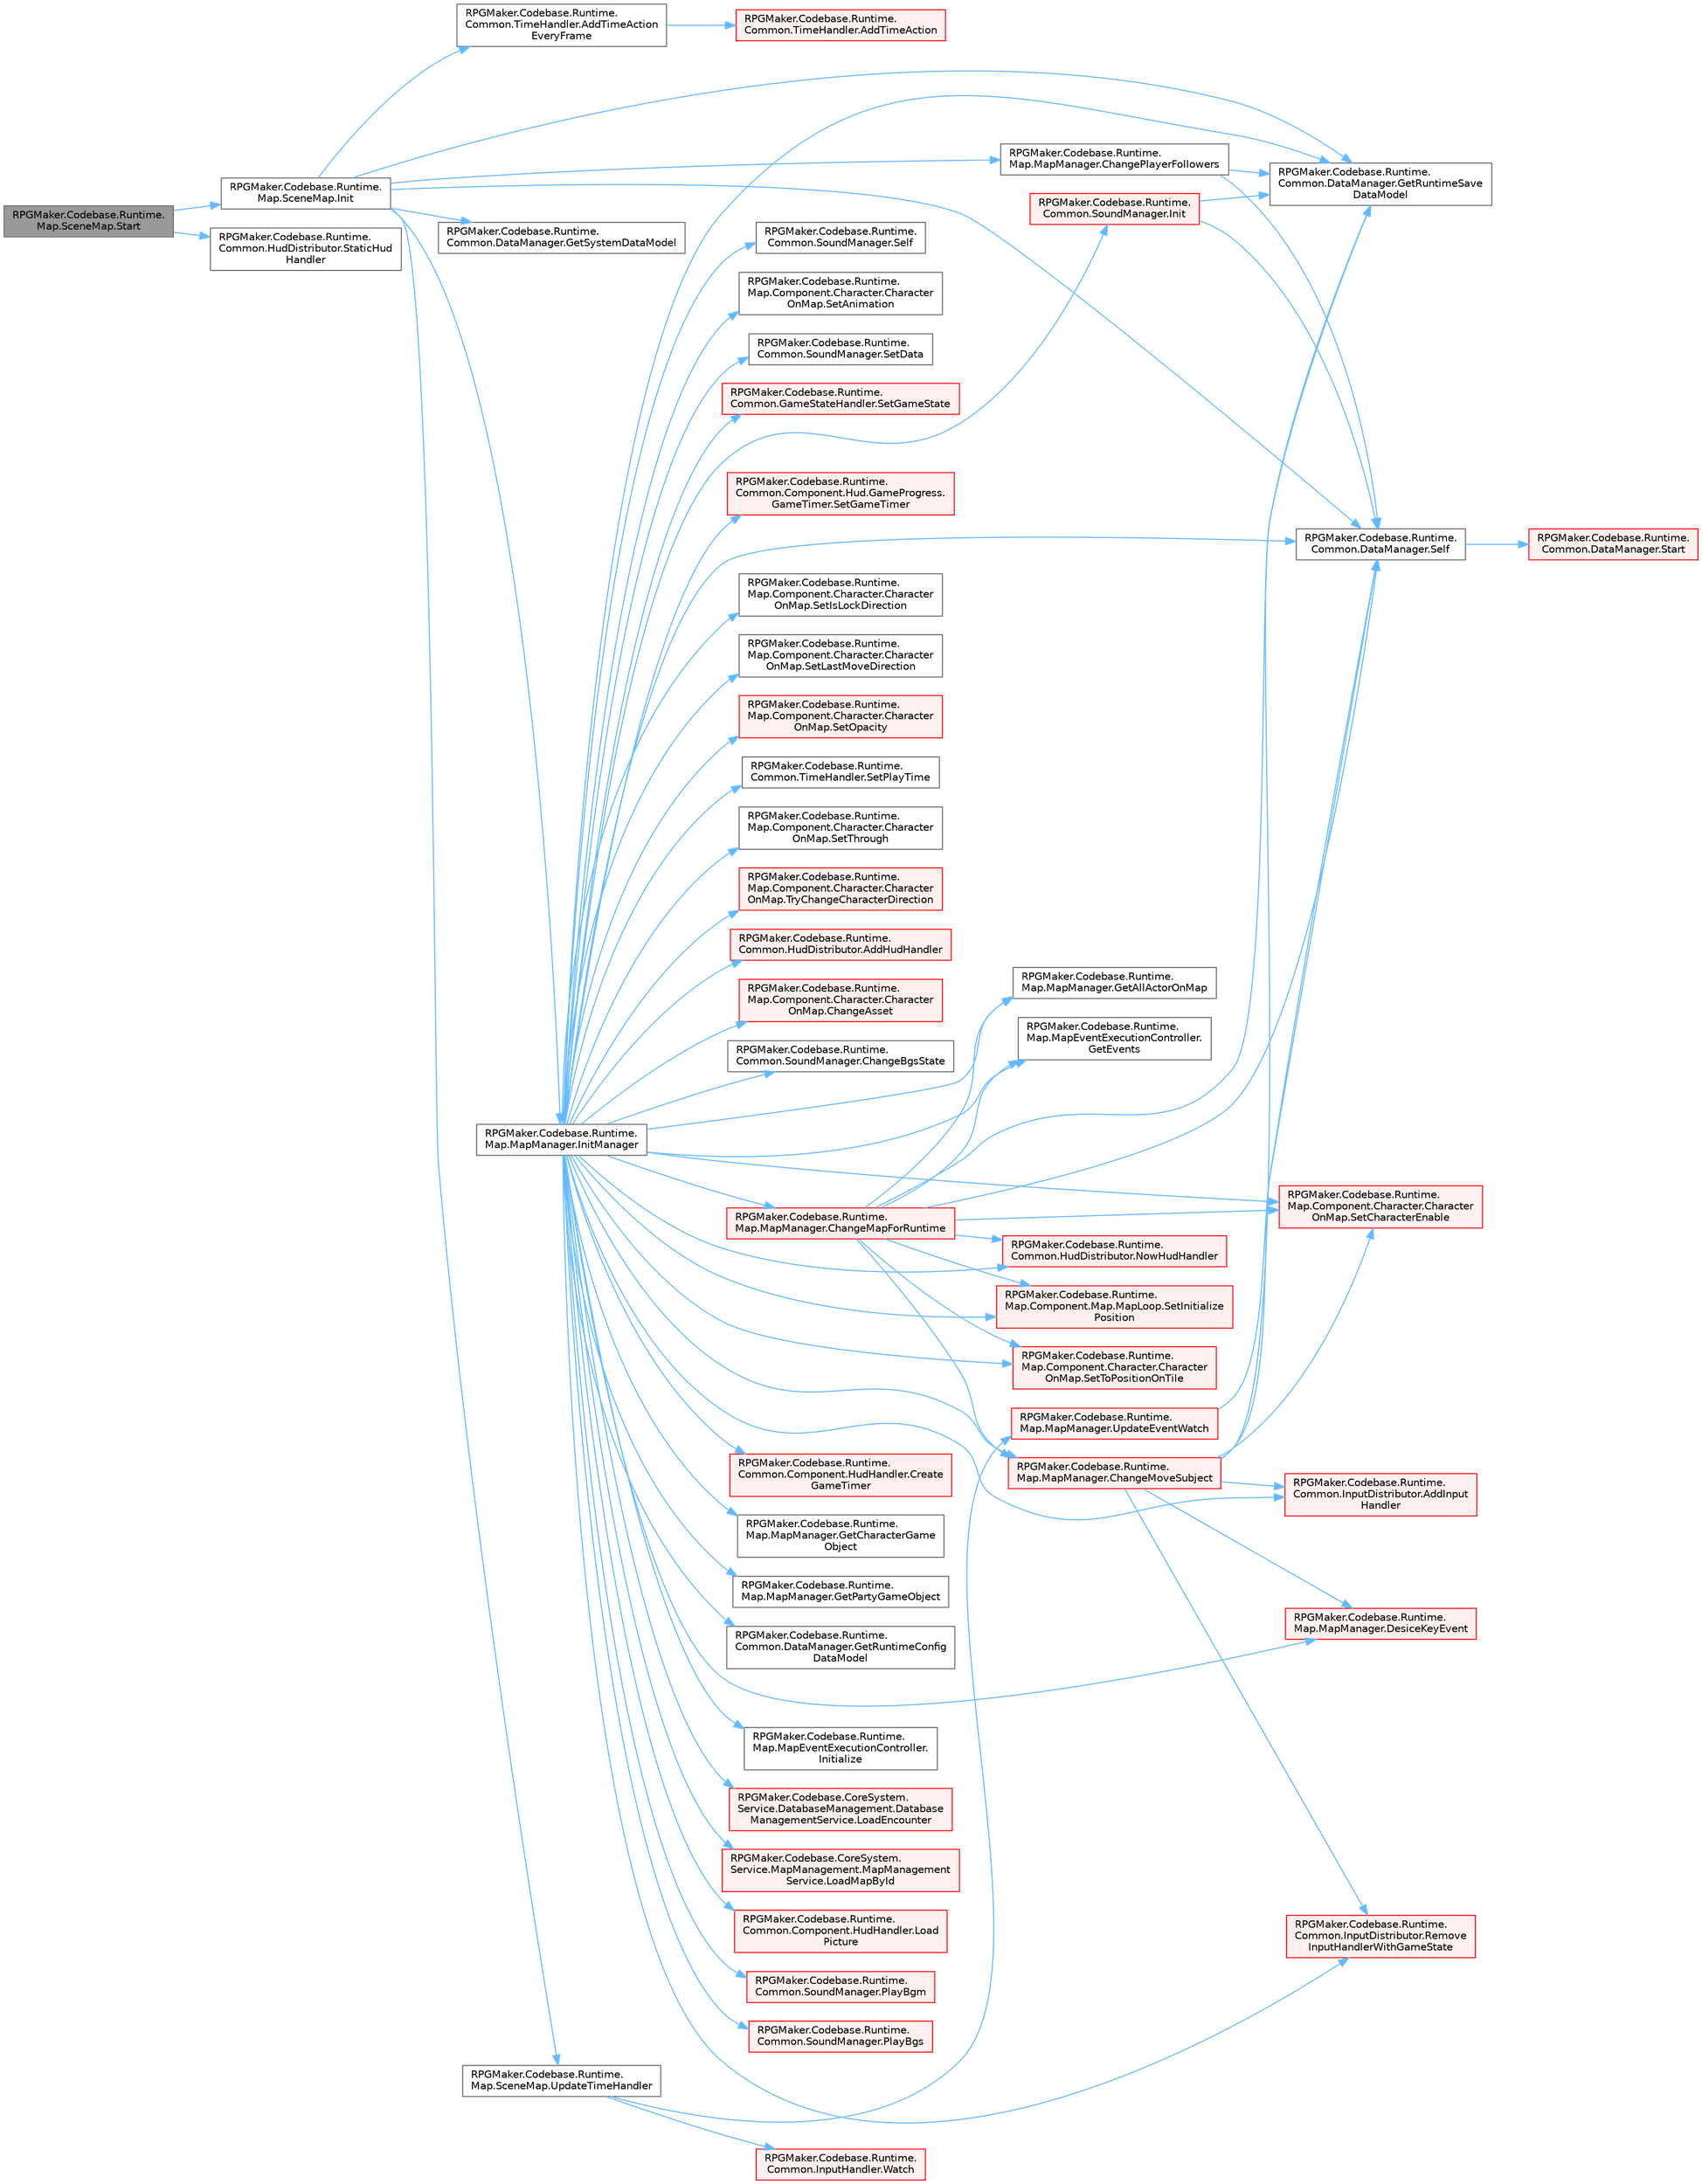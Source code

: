 digraph "RPGMaker.Codebase.Runtime.Map.SceneMap.Start"
{
 // LATEX_PDF_SIZE
  bgcolor="transparent";
  edge [fontname=Helvetica,fontsize=10,labelfontname=Helvetica,labelfontsize=10];
  node [fontname=Helvetica,fontsize=10,shape=box,height=0.2,width=0.4];
  rankdir="LR";
  Node1 [id="Node000001",label="RPGMaker.Codebase.Runtime.\lMap.SceneMap.Start",height=0.2,width=0.4,color="gray40", fillcolor="grey60", style="filled", fontcolor="black",tooltip=" "];
  Node1 -> Node2 [id="edge1_Node000001_Node000002",color="steelblue1",style="solid",tooltip=" "];
  Node2 [id="Node000002",label="RPGMaker.Codebase.Runtime.\lMap.SceneMap.Init",height=0.2,width=0.4,color="grey40", fillcolor="white", style="filled",URL="$db/d02/class_r_p_g_maker_1_1_codebase_1_1_runtime_1_1_map_1_1_scene_map.html#a0f6d0adae41e09e94a55d3c0af0c87dc",tooltip=" "];
  Node2 -> Node3 [id="edge2_Node000002_Node000003",color="steelblue1",style="solid",tooltip=" "];
  Node3 [id="Node000003",label="RPGMaker.Codebase.Runtime.\lCommon.TimeHandler.AddTimeAction\lEveryFrame",height=0.2,width=0.4,color="grey40", fillcolor="white", style="filled",URL="$d3/dac/class_r_p_g_maker_1_1_codebase_1_1_runtime_1_1_common_1_1_time_handler.html#ac9871a57a401c0da5670b07803acc775",tooltip="😁 実行するActionの登録（毎フレーム）"];
  Node3 -> Node4 [id="edge3_Node000003_Node000004",color="steelblue1",style="solid",tooltip=" "];
  Node4 [id="Node000004",label="RPGMaker.Codebase.Runtime.\lCommon.TimeHandler.AddTimeAction",height=0.2,width=0.4,color="red", fillcolor="#FFF0F0", style="filled",URL="$d3/dac/class_r_p_g_maker_1_1_codebase_1_1_runtime_1_1_common_1_1_time_handler.html#ac4a358a4a2136a175a780d969a5a2ae2",tooltip="😁 実行するActionの登録"];
  Node2 -> Node9 [id="edge4_Node000002_Node000009",color="steelblue1",style="solid",tooltip=" "];
  Node9 [id="Node000009",label="RPGMaker.Codebase.Runtime.\lMap.MapManager.ChangePlayerFollowers",height=0.2,width=0.4,color="grey40", fillcolor="white", style="filled",URL="$d5/d0f/class_r_p_g_maker_1_1_codebase_1_1_runtime_1_1_map_1_1_map_manager.html#a74049f5a6c0d915fe67b6114338f297f",tooltip="隊列歩行を行うかどうかを設定する"];
  Node9 -> Node10 [id="edge5_Node000009_Node000010",color="steelblue1",style="solid",tooltip=" "];
  Node10 [id="Node000010",label="RPGMaker.Codebase.Runtime.\lCommon.DataManager.GetRuntimeSave\lDataModel",height=0.2,width=0.4,color="grey40", fillcolor="white", style="filled",URL="$d5/d08/class_r_p_g_maker_1_1_codebase_1_1_runtime_1_1_common_1_1_data_manager.html#aa008ccb1bfddc97c2c6618cfe1fe9ab9",tooltip=" "];
  Node9 -> Node11 [id="edge6_Node000009_Node000011",color="steelblue1",style="solid",tooltip=" "];
  Node11 [id="Node000011",label="RPGMaker.Codebase.Runtime.\lCommon.DataManager.Self",height=0.2,width=0.4,color="grey40", fillcolor="white", style="filled",URL="$d5/d08/class_r_p_g_maker_1_1_codebase_1_1_runtime_1_1_common_1_1_data_manager.html#a8f0a40fd71fe0a873d1905e106299934",tooltip=" "];
  Node11 -> Node12 [id="edge7_Node000011_Node000012",color="steelblue1",style="solid",tooltip=" "];
  Node12 [id="Node000012",label="RPGMaker.Codebase.Runtime.\lCommon.DataManager.Start",height=0.2,width=0.4,color="red", fillcolor="#FFF0F0", style="filled",URL="$d5/d08/class_r_p_g_maker_1_1_codebase_1_1_runtime_1_1_common_1_1_data_manager.html#ace8f5b29b336a071e6383ecdbe0f85c5",tooltip=" "];
  Node2 -> Node10 [id="edge8_Node000002_Node000010",color="steelblue1",style="solid",tooltip=" "];
  Node2 -> Node49 [id="edge9_Node000002_Node000049",color="steelblue1",style="solid",tooltip=" "];
  Node49 [id="Node000049",label="RPGMaker.Codebase.Runtime.\lCommon.DataManager.GetSystemDataModel",height=0.2,width=0.4,color="grey40", fillcolor="white", style="filled",URL="$d5/d08/class_r_p_g_maker_1_1_codebase_1_1_runtime_1_1_common_1_1_data_manager.html#acdc0251471c3db50b36db22a1f9b9d83",tooltip=" "];
  Node2 -> Node50 [id="edge10_Node000002_Node000050",color="steelblue1",style="solid",tooltip=" "];
  Node50 [id="Node000050",label="RPGMaker.Codebase.Runtime.\lMap.MapManager.InitManager",height=0.2,width=0.4,color="grey40", fillcolor="white", style="filled",URL="$d5/d0f/class_r_p_g_maker_1_1_codebase_1_1_runtime_1_1_map_1_1_map_manager.html#ae14061e8d125d7fe532437b6ba183131",tooltip="マップ初期化"];
  Node50 -> Node51 [id="edge11_Node000050_Node000051",color="steelblue1",style="solid",tooltip=" "];
  Node51 [id="Node000051",label="RPGMaker.Codebase.Runtime.\lCommon.HudDistributor.AddHudHandler",height=0.2,width=0.4,color="red", fillcolor="#FFF0F0", style="filled",URL="$de/df1/class_r_p_g_maker_1_1_codebase_1_1_runtime_1_1_common_1_1_hud_distributor.html#a493e2ea441be41285d7909efbe4e3a68",tooltip="😁 ヘッド・アップ・ディスプレイ・ハンドラーを登録"];
  Node50 -> Node56 [id="edge12_Node000050_Node000056",color="steelblue1",style="solid",tooltip=" "];
  Node56 [id="Node000056",label="RPGMaker.Codebase.Runtime.\lCommon.InputDistributor.AddInput\lHandler",height=0.2,width=0.4,color="red", fillcolor="#FFF0F0", style="filled",URL="$d3/df6/class_r_p_g_maker_1_1_codebase_1_1_runtime_1_1_common_1_1_input_distributor.html#a402385a83dcdf16396dde4ed413ffc74",tooltip="😁 キーやマウスのイベントに対して実行するコールバック処理の登録"];
  Node50 -> Node58 [id="edge13_Node000050_Node000058",color="steelblue1",style="solid",tooltip=" "];
  Node58 [id="Node000058",label="RPGMaker.Codebase.Runtime.\lMap.Component.Character.Character\lOnMap.ChangeAsset",height=0.2,width=0.4,color="red", fillcolor="#FFF0F0", style="filled",URL="$d0/dad/class_r_p_g_maker_1_1_codebase_1_1_runtime_1_1_map_1_1_component_1_1_character_1_1_character_on_map.html#a41928ad79ad9f7867e1a03876e237d1c",tooltip=" "];
  Node50 -> Node84 [id="edge14_Node000050_Node000084",color="steelblue1",style="solid",tooltip=" "];
  Node84 [id="Node000084",label="RPGMaker.Codebase.Runtime.\lCommon.SoundManager.ChangeBgsState",height=0.2,width=0.4,color="grey40", fillcolor="white", style="filled",URL="$dc/d92/class_r_p_g_maker_1_1_codebase_1_1_runtime_1_1_common_1_1_sound_manager.html#a2363d8850dfe737bd94cd9a3627ee0f3",tooltip=" "];
  Node50 -> Node85 [id="edge15_Node000050_Node000085",color="steelblue1",style="solid",tooltip=" "];
  Node85 [id="Node000085",label="RPGMaker.Codebase.Runtime.\lMap.MapManager.ChangeMapForRuntime",height=0.2,width=0.4,color="red", fillcolor="#FFF0F0", style="filled",URL="$d5/d0f/class_r_p_g_maker_1_1_codebase_1_1_runtime_1_1_map_1_1_map_manager.html#a164b0a6efee413b3cff10ea519ab8029",tooltip="マップを表示する"];
  Node85 -> Node100 [id="edge16_Node000085_Node000100",color="steelblue1",style="solid",tooltip=" "];
  Node100 [id="Node000100",label="RPGMaker.Codebase.Runtime.\lMap.MapManager.ChangeMoveSubject",height=0.2,width=0.4,color="red", fillcolor="#FFF0F0", style="filled",URL="$d5/d0f/class_r_p_g_maker_1_1_codebase_1_1_runtime_1_1_map_1_1_map_manager.html#a5d00d2c525cee192d90fc53bbc0c8682",tooltip=" "];
  Node100 -> Node56 [id="edge17_Node000100_Node000056",color="steelblue1",style="solid",tooltip=" "];
  Node100 -> Node106 [id="edge18_Node000100_Node000106",color="steelblue1",style="solid",tooltip=" "];
  Node106 [id="Node000106",label="RPGMaker.Codebase.Runtime.\lMap.MapManager.DesiceKeyEvent",height=0.2,width=0.4,color="red", fillcolor="#FFF0F0", style="filled",URL="$d5/d0f/class_r_p_g_maker_1_1_codebase_1_1_runtime_1_1_map_1_1_map_manager.html#a2655da596d391627e8c2f71e6e490b62",tooltip="目の前にイベントがあり、その発動契機がTalkであればイベントを開始する"];
  Node100 -> Node10 [id="edge19_Node000100_Node000010",color="steelblue1",style="solid",tooltip=" "];
  Node100 -> Node285 [id="edge20_Node000100_Node000285",color="steelblue1",style="solid",tooltip=" "];
  Node285 [id="Node000285",label="RPGMaker.Codebase.Runtime.\lCommon.InputDistributor.Remove\lInputHandlerWithGameState",height=0.2,width=0.4,color="red", fillcolor="#FFF0F0", style="filled",URL="$d3/df6/class_r_p_g_maker_1_1_codebase_1_1_runtime_1_1_common_1_1_input_distributor.html#a94f2b7f6d7e8ce2a8cef3862a2199c67",tooltip="😁 GameStateに紐づくキーやマウスのイベントを破棄する"];
  Node100 -> Node11 [id="edge21_Node000100_Node000011",color="steelblue1",style="solid",tooltip=" "];
  Node100 -> Node274 [id="edge22_Node000100_Node000274",color="steelblue1",style="solid",tooltip=" "];
  Node274 [id="Node000274",label="RPGMaker.Codebase.Runtime.\lMap.Component.Character.Character\lOnMap.SetCharacterEnable",height=0.2,width=0.4,color="red", fillcolor="#FFF0F0", style="filled",URL="$d0/dad/class_r_p_g_maker_1_1_codebase_1_1_runtime_1_1_map_1_1_component_1_1_character_1_1_character_on_map.html#a756f1d45637d9696729bae9d07e79b81",tooltip=" "];
  Node85 -> Node311 [id="edge23_Node000085_Node000311",color="steelblue1",style="solid",tooltip=" "];
  Node311 [id="Node000311",label="RPGMaker.Codebase.Runtime.\lMap.MapManager.GetAllActorOnMap",height=0.2,width=0.4,color="grey40", fillcolor="white", style="filled",URL="$d5/d0f/class_r_p_g_maker_1_1_codebase_1_1_runtime_1_1_map_1_1_map_manager.html#ae9abdce9b407bb0afa7c93a9632177ba",tooltip="操作中のアクターを含めたパーティメンバー全員の情報を取得する"];
  Node85 -> Node244 [id="edge24_Node000085_Node000244",color="steelblue1",style="solid",tooltip=" "];
  Node244 [id="Node000244",label="RPGMaker.Codebase.Runtime.\lMap.MapEventExecutionController.\lGetEvents",height=0.2,width=0.4,color="grey40", fillcolor="white", style="filled",URL="$db/d6c/class_r_p_g_maker_1_1_codebase_1_1_runtime_1_1_map_1_1_map_event_execution_controller.html#a9bbf8c17f4e918ec6053dc6901d9fd17",tooltip="マップ内のイベントリスト返却"];
  Node85 -> Node10 [id="edge25_Node000085_Node000010",color="steelblue1",style="solid",tooltip=" "];
  Node85 -> Node55 [id="edge26_Node000085_Node000055",color="steelblue1",style="solid",tooltip=" "];
  Node55 [id="Node000055",label="RPGMaker.Codebase.Runtime.\lCommon.HudDistributor.NowHudHandler",height=0.2,width=0.4,color="red", fillcolor="#FFF0F0", style="filled",URL="$de/df1/class_r_p_g_maker_1_1_codebase_1_1_runtime_1_1_common_1_1_hud_distributor.html#a9d7e7a73b205c8bbd12640dd907d18c4",tooltip="😁 現在のHudHandlerを返却"];
  Node85 -> Node11 [id="edge27_Node000085_Node000011",color="steelblue1",style="solid",tooltip=" "];
  Node85 -> Node274 [id="edge28_Node000085_Node000274",color="steelblue1",style="solid",tooltip=" "];
  Node85 -> Node351 [id="edge29_Node000085_Node000351",color="steelblue1",style="solid",tooltip=" "];
  Node351 [id="Node000351",label="RPGMaker.Codebase.Runtime.\lMap.Component.Map.MapLoop.SetInitialize\lPosition",height=0.2,width=0.4,color="red", fillcolor="#FFF0F0", style="filled",URL="$d9/d69/class_r_p_g_maker_1_1_codebase_1_1_runtime_1_1_map_1_1_component_1_1_map_1_1_map_loop.html#a85e714fa8710b770ce7d340c5b5e750b",tooltip=" "];
  Node85 -> Node346 [id="edge30_Node000085_Node000346",color="steelblue1",style="solid",tooltip=" "];
  Node346 [id="Node000346",label="RPGMaker.Codebase.Runtime.\lMap.Component.Character.Character\lOnMap.SetToPositionOnTile",height=0.2,width=0.4,color="red", fillcolor="#FFF0F0", style="filled",URL="$d0/dad/class_r_p_g_maker_1_1_codebase_1_1_runtime_1_1_map_1_1_component_1_1_character_1_1_character_on_map.html#a651992270bdda6f0bd081d9f55b619c0",tooltip="指定したタイルの位置を設定"];
  Node50 -> Node100 [id="edge31_Node000050_Node000100",color="steelblue1",style="solid",tooltip=" "];
  Node50 -> Node357 [id="edge32_Node000050_Node000357",color="steelblue1",style="solid",tooltip=" "];
  Node357 [id="Node000357",label="RPGMaker.Codebase.Runtime.\lCommon.Component.HudHandler.Create\lGameTimer",height=0.2,width=0.4,color="red", fillcolor="#FFF0F0", style="filled",URL="$d4/ddb/class_r_p_g_maker_1_1_codebase_1_1_runtime_1_1_common_1_1_component_1_1_hud_handler.html#a562ffa9f3824378fe0af3f14d43483c7",tooltip="😁 タイマー作成"];
  Node50 -> Node106 [id="edge33_Node000050_Node000106",color="steelblue1",style="solid",tooltip=" "];
  Node50 -> Node311 [id="edge34_Node000050_Node000311",color="steelblue1",style="solid",tooltip=" "];
  Node50 -> Node360 [id="edge35_Node000050_Node000360",color="steelblue1",style="solid",tooltip=" "];
  Node360 [id="Node000360",label="RPGMaker.Codebase.Runtime.\lMap.MapManager.GetCharacterGame\lObject",height=0.2,width=0.4,color="grey40", fillcolor="white", style="filled",URL="$d5/d0f/class_r_p_g_maker_1_1_codebase_1_1_runtime_1_1_map_1_1_map_manager.html#afd9834ddf477f1b4c3f82e72e59f6b9c",tooltip="操作中のアクターを取得"];
  Node50 -> Node244 [id="edge36_Node000050_Node000244",color="steelblue1",style="solid",tooltip=" "];
  Node50 -> Node361 [id="edge37_Node000050_Node000361",color="steelblue1",style="solid",tooltip=" "];
  Node361 [id="Node000361",label="RPGMaker.Codebase.Runtime.\lMap.MapManager.GetPartyGameObject",height=0.2,width=0.4,color="grey40", fillcolor="white", style="filled",URL="$d5/d0f/class_r_p_g_maker_1_1_codebase_1_1_runtime_1_1_map_1_1_map_manager.html#ae9fb5e8b32853d5d7908baf888d5c198",tooltip=" "];
  Node50 -> Node362 [id="edge38_Node000050_Node000362",color="steelblue1",style="solid",tooltip=" "];
  Node362 [id="Node000362",label="RPGMaker.Codebase.Runtime.\lCommon.DataManager.GetRuntimeConfig\lDataModel",height=0.2,width=0.4,color="grey40", fillcolor="white", style="filled",URL="$d5/d08/class_r_p_g_maker_1_1_codebase_1_1_runtime_1_1_common_1_1_data_manager.html#a0a2ffc641c2e2cb5de6540b100272aa5",tooltip=" "];
  Node50 -> Node10 [id="edge39_Node000050_Node000010",color="steelblue1",style="solid",tooltip=" "];
  Node50 -> Node363 [id="edge40_Node000050_Node000363",color="steelblue1",style="solid",tooltip=" "];
  Node363 [id="Node000363",label="RPGMaker.Codebase.Runtime.\lCommon.SoundManager.Init",height=0.2,width=0.4,color="red", fillcolor="#FFF0F0", style="filled",URL="$dc/d92/class_r_p_g_maker_1_1_codebase_1_1_runtime_1_1_common_1_1_sound_manager.html#a355d9f1c0d323b00b6566887669c8706",tooltip=" "];
  Node363 -> Node10 [id="edge41_Node000363_Node000010",color="steelblue1",style="solid",tooltip=" "];
  Node363 -> Node11 [id="edge42_Node000363_Node000011",color="steelblue1",style="solid",tooltip=" "];
  Node50 -> Node365 [id="edge43_Node000050_Node000365",color="steelblue1",style="solid",tooltip=" "];
  Node365 [id="Node000365",label="RPGMaker.Codebase.Runtime.\lMap.MapEventExecutionController.\lInitialize",height=0.2,width=0.4,color="grey40", fillcolor="white", style="filled",URL="$db/d6c/class_r_p_g_maker_1_1_codebase_1_1_runtime_1_1_map_1_1_map_event_execution_controller.html#ae0c634dbb0a651bb2afb0944dde304e4",tooltip="初期化処理"];
  Node50 -> Node366 [id="edge44_Node000050_Node000366",color="steelblue1",style="solid",tooltip=" "];
  Node366 [id="Node000366",label="RPGMaker.Codebase.CoreSystem.\lService.DatabaseManagement.Database\lManagementService.LoadEncounter",height=0.2,width=0.4,color="red", fillcolor="#FFF0F0", style="filled",URL="$db/db0/class_r_p_g_maker_1_1_codebase_1_1_core_system_1_1_service_1_1_database_management_1_1_database_management_service.html#a0864ab8c4911714f06e387db366397f5",tooltip="😁 遭遇読込"];
  Node50 -> Node368 [id="edge45_Node000050_Node000368",color="steelblue1",style="solid",tooltip=" "];
  Node368 [id="Node000368",label="RPGMaker.Codebase.CoreSystem.\lService.MapManagement.MapManagement\lService.LoadMapById",height=0.2,width=0.4,color="red", fillcolor="#FFF0F0", style="filled",URL="$da/d11/class_r_p_g_maker_1_1_codebase_1_1_core_system_1_1_service_1_1_map_management_1_1_map_management_service.html#a634b68e272d7b7c96b5e2dad640f3d05",tooltip="😁 [マップ操作]"];
  Node50 -> Node372 [id="edge46_Node000050_Node000372",color="steelblue1",style="solid",tooltip=" "];
  Node372 [id="Node000372",label="RPGMaker.Codebase.Runtime.\lCommon.Component.HudHandler.Load\lPicture",height=0.2,width=0.4,color="red", fillcolor="#FFF0F0", style="filled",URL="$d4/ddb/class_r_p_g_maker_1_1_codebase_1_1_runtime_1_1_common_1_1_component_1_1_hud_handler.html#a0ec17ebcce60640eac6f7292311b68b2",tooltip="😁 画像読込"];
  Node50 -> Node55 [id="edge47_Node000050_Node000055",color="steelblue1",style="solid",tooltip=" "];
  Node50 -> Node267 [id="edge48_Node000050_Node000267",color="steelblue1",style="solid",tooltip=" "];
  Node267 [id="Node000267",label="RPGMaker.Codebase.Runtime.\lCommon.SoundManager.PlayBgm",height=0.2,width=0.4,color="red", fillcolor="#FFF0F0", style="filled",URL="$dc/d92/class_r_p_g_maker_1_1_codebase_1_1_runtime_1_1_common_1_1_sound_manager.html#a6c8c608b6e1e7333a2d5ffefd1c22eb1",tooltip=" "];
  Node50 -> Node392 [id="edge49_Node000050_Node000392",color="steelblue1",style="solid",tooltip=" "];
  Node392 [id="Node000392",label="RPGMaker.Codebase.Runtime.\lCommon.SoundManager.PlayBgs",height=0.2,width=0.4,color="red", fillcolor="#FFF0F0", style="filled",URL="$dc/d92/class_r_p_g_maker_1_1_codebase_1_1_runtime_1_1_common_1_1_sound_manager.html#a3885aa1153952db1a46c6b826c09d94d",tooltip=" "];
  Node50 -> Node285 [id="edge50_Node000050_Node000285",color="steelblue1",style="solid",tooltip=" "];
  Node50 -> Node11 [id="edge51_Node000050_Node000011",color="steelblue1",style="solid",tooltip=" "];
  Node50 -> Node192 [id="edge52_Node000050_Node000192",color="steelblue1",style="solid",tooltip=" "];
  Node192 [id="Node000192",label="RPGMaker.Codebase.Runtime.\lCommon.SoundManager.Self",height=0.2,width=0.4,color="grey40", fillcolor="white", style="filled",URL="$dc/d92/class_r_p_g_maker_1_1_codebase_1_1_runtime_1_1_common_1_1_sound_manager.html#aca0898033e6c728c94d26ad955dc4968",tooltip=" "];
  Node50 -> Node333 [id="edge53_Node000050_Node000333",color="steelblue1",style="solid",tooltip=" "];
  Node333 [id="Node000333",label="RPGMaker.Codebase.Runtime.\lMap.Component.Character.Character\lOnMap.SetAnimation",height=0.2,width=0.4,color="grey40", fillcolor="white", style="filled",URL="$d0/dad/class_r_p_g_maker_1_1_codebase_1_1_runtime_1_1_map_1_1_component_1_1_character_1_1_character_on_map.html#a54d6d0d19296c5dd8c73c56ab6e2fabd",tooltip="アニメーションの設定"];
  Node50 -> Node274 [id="edge54_Node000050_Node000274",color="steelblue1",style="solid",tooltip=" "];
  Node50 -> Node193 [id="edge55_Node000050_Node000193",color="steelblue1",style="solid",tooltip=" "];
  Node193 [id="Node000193",label="RPGMaker.Codebase.Runtime.\lCommon.SoundManager.SetData",height=0.2,width=0.4,color="grey40", fillcolor="white", style="filled",URL="$dc/d92/class_r_p_g_maker_1_1_codebase_1_1_runtime_1_1_common_1_1_sound_manager.html#a0618a93ba58b7dbf31684f62cf69a8dd",tooltip=" "];
  Node50 -> Node148 [id="edge56_Node000050_Node000148",color="steelblue1",style="solid",tooltip=" "];
  Node148 [id="Node000148",label="RPGMaker.Codebase.Runtime.\lCommon.GameStateHandler.SetGameState",height=0.2,width=0.4,color="red", fillcolor="#FFF0F0", style="filled",URL="$de/d2c/class_r_p_g_maker_1_1_codebase_1_1_runtime_1_1_common_1_1_game_state_handler.html#ad0674aa1bff51c30c55e65612b611f0b",tooltip="😁 新しい状態を登録する."];
  Node50 -> Node395 [id="edge57_Node000050_Node000395",color="steelblue1",style="solid",tooltip=" "];
  Node395 [id="Node000395",label="RPGMaker.Codebase.Runtime.\lCommon.Component.Hud.GameProgress.\lGameTimer.SetGameTimer",height=0.2,width=0.4,color="red", fillcolor="#FFF0F0", style="filled",URL="$d9/da8/class_r_p_g_maker_1_1_codebase_1_1_runtime_1_1_common_1_1_component_1_1_hud_1_1_game_progress_1_1_game_timer.html#a8b6e368b70fa41037a01b51d4ee0fe92",tooltip="😁 タイマー設定"];
  Node50 -> Node351 [id="edge58_Node000050_Node000351",color="steelblue1",style="solid",tooltip=" "];
  Node50 -> Node397 [id="edge59_Node000050_Node000397",color="steelblue1",style="solid",tooltip=" "];
  Node397 [id="Node000397",label="RPGMaker.Codebase.Runtime.\lMap.Component.Character.Character\lOnMap.SetIsLockDirection",height=0.2,width=0.4,color="grey40", fillcolor="white", style="filled",URL="$d0/dad/class_r_p_g_maker_1_1_codebase_1_1_runtime_1_1_map_1_1_component_1_1_character_1_1_character_on_map.html#ae63aba326dc30b7ca7390bea94966e6f",tooltip=" "];
  Node50 -> Node398 [id="edge60_Node000050_Node000398",color="steelblue1",style="solid",tooltip=" "];
  Node398 [id="Node000398",label="RPGMaker.Codebase.Runtime.\lMap.Component.Character.Character\lOnMap.SetLastMoveDirection",height=0.2,width=0.4,color="grey40", fillcolor="white", style="filled",URL="$d0/dad/class_r_p_g_maker_1_1_codebase_1_1_runtime_1_1_map_1_1_component_1_1_character_1_1_character_on_map.html#a52d83bb2819cf2f9fc96f5ec08be04f9",tooltip="セーブデータから最終の移動方向を設定"];
  Node50 -> Node399 [id="edge61_Node000050_Node000399",color="steelblue1",style="solid",tooltip=" "];
  Node399 [id="Node000399",label="RPGMaker.Codebase.Runtime.\lMap.Component.Character.Character\lOnMap.SetOpacity",height=0.2,width=0.4,color="red", fillcolor="#FFF0F0", style="filled",URL="$d0/dad/class_r_p_g_maker_1_1_codebase_1_1_runtime_1_1_map_1_1_component_1_1_character_1_1_character_on_map.html#ae44ac04bc16fcd881cbc5f5cc32c0503",tooltip=" "];
  Node50 -> Node401 [id="edge62_Node000050_Node000401",color="steelblue1",style="solid",tooltip=" "];
  Node401 [id="Node000401",label="RPGMaker.Codebase.Runtime.\lCommon.TimeHandler.SetPlayTime",height=0.2,width=0.4,color="grey40", fillcolor="white", style="filled",URL="$d3/dac/class_r_p_g_maker_1_1_codebase_1_1_runtime_1_1_common_1_1_time_handler.html#a6301b52dd8820da5614be19e1036ece6",tooltip="😁 プレイ時間を登録する"];
  Node50 -> Node402 [id="edge63_Node000050_Node000402",color="steelblue1",style="solid",tooltip=" "];
  Node402 [id="Node000402",label="RPGMaker.Codebase.Runtime.\lMap.Component.Character.Character\lOnMap.SetThrough",height=0.2,width=0.4,color="grey40", fillcolor="white", style="filled",URL="$d0/dad/class_r_p_g_maker_1_1_codebase_1_1_runtime_1_1_map_1_1_component_1_1_character_1_1_character_on_map.html#a2e69ff5fc58b69cbd55a61e811de2712",tooltip=" "];
  Node50 -> Node346 [id="edge64_Node000050_Node000346",color="steelblue1",style="solid",tooltip=" "];
  Node50 -> Node403 [id="edge65_Node000050_Node000403",color="steelblue1",style="solid",tooltip=" "];
  Node403 [id="Node000403",label="RPGMaker.Codebase.Runtime.\lMap.Component.Character.Character\lOnMap.TryChangeCharacterDirection",height=0.2,width=0.4,color="red", fillcolor="#FFF0F0", style="filled",URL="$d0/dad/class_r_p_g_maker_1_1_codebase_1_1_runtime_1_1_map_1_1_component_1_1_character_1_1_character_on_map.html#ad8a56581ee742232231968278f33b671",tooltip="向き変更を試行する。"];
  Node2 -> Node11 [id="edge66_Node000002_Node000011",color="steelblue1",style="solid",tooltip=" "];
  Node2 -> Node404 [id="edge67_Node000002_Node000404",color="steelblue1",style="solid",tooltip=" "];
  Node404 [id="Node000404",label="RPGMaker.Codebase.Runtime.\lMap.SceneMap.UpdateTimeHandler",height=0.2,width=0.4,color="grey40", fillcolor="white", style="filled",URL="$db/d02/class_r_p_g_maker_1_1_codebase_1_1_runtime_1_1_map_1_1_scene_map.html#a423a666bb2aa67001761fd172ec9090f",tooltip=" "];
  Node404 -> Node405 [id="edge68_Node000404_Node000405",color="steelblue1",style="solid",tooltip=" "];
  Node405 [id="Node000405",label="RPGMaker.Codebase.Runtime.\lMap.MapManager.UpdateEventWatch",height=0.2,width=0.4,color="red", fillcolor="#FFF0F0", style="filled",URL="$d5/d0f/class_r_p_g_maker_1_1_codebase_1_1_runtime_1_1_map_1_1_map_manager.html#ab7cb7bd152ff2eab304d1c57abe54477",tooltip="特定のイベント更新"];
  Node405 -> Node11 [id="edge69_Node000405_Node000011",color="steelblue1",style="solid",tooltip=" "];
  Node404 -> Node410 [id="edge70_Node000404_Node000410",color="steelblue1",style="solid",tooltip=" "];
  Node410 [id="Node000410",label="RPGMaker.Codebase.Runtime.\lCommon.InputHandler.Watch",height=0.2,width=0.4,color="red", fillcolor="#FFF0F0", style="filled",URL="$d4/d84/class_r_p_g_maker_1_1_codebase_1_1_runtime_1_1_common_1_1_input_handler.html#a5ba9bee5e513cd1d9cd104eb7e0fa92f",tooltip="😁 入力監視"];
  Node1 -> Node413 [id="edge71_Node000001_Node000413",color="steelblue1",style="solid",tooltip=" "];
  Node413 [id="Node000413",label="RPGMaker.Codebase.Runtime.\lCommon.HudDistributor.StaticHud\lHandler",height=0.2,width=0.4,color="grey40", fillcolor="white", style="filled",URL="$de/df1/class_r_p_g_maker_1_1_codebase_1_1_runtime_1_1_common_1_1_hud_distributor.html#a345fa7767d9dd109c0ddfdc0369977ed",tooltip="😁 静的ヘッド・アップ・ディスプレイ・ハンドラー"];
}
